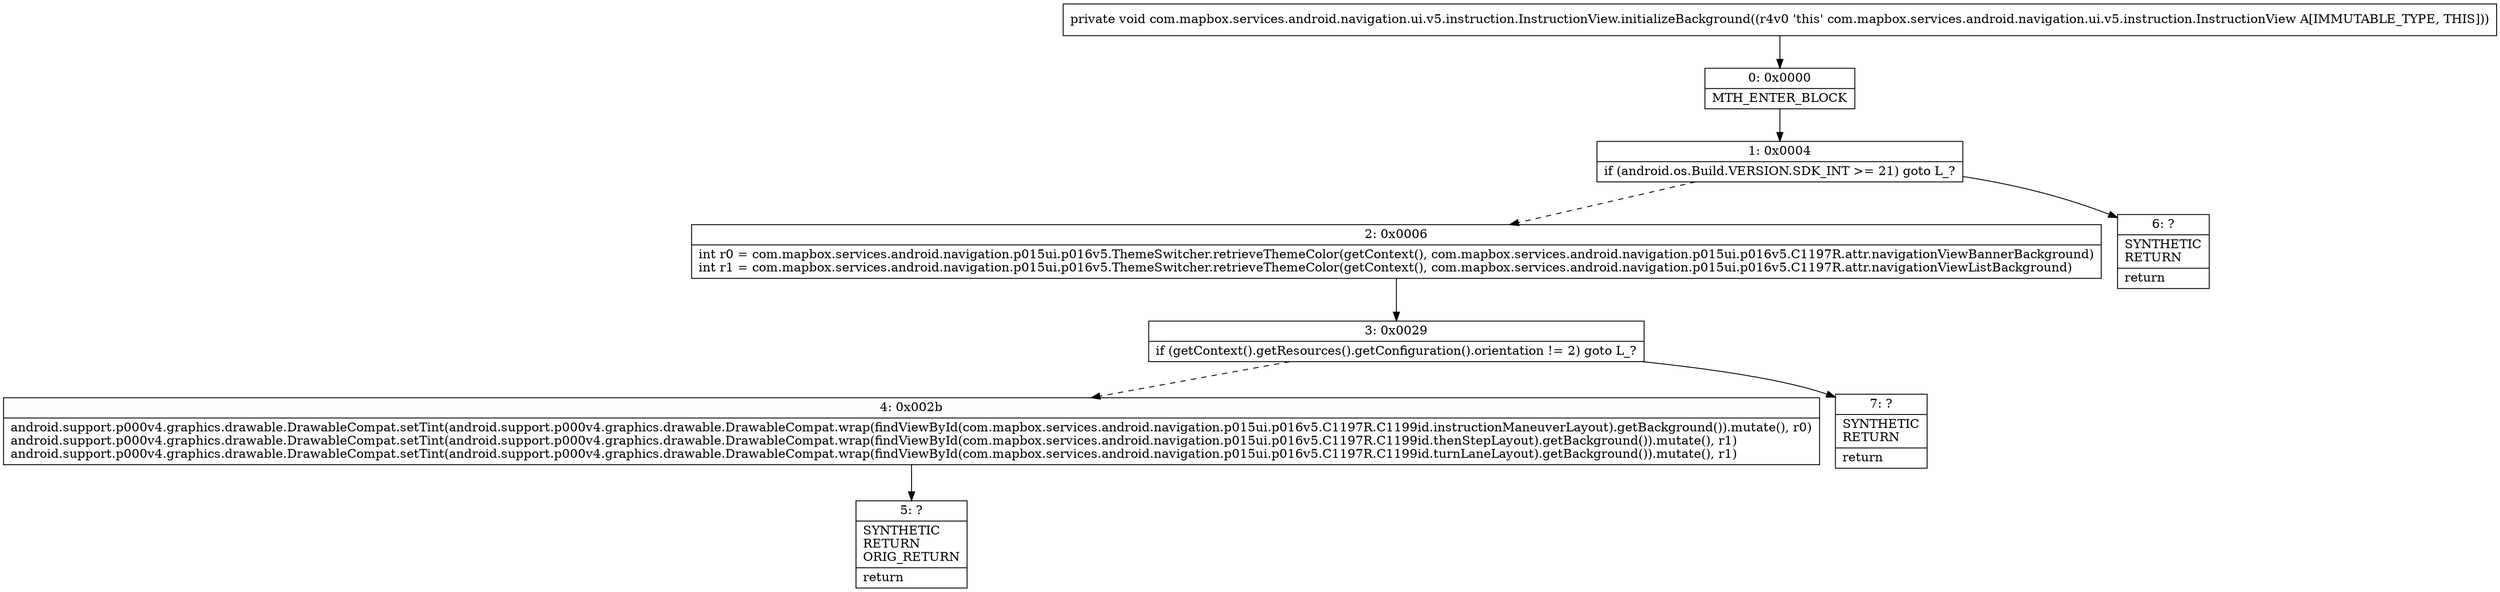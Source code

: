 digraph "CFG forcom.mapbox.services.android.navigation.ui.v5.instruction.InstructionView.initializeBackground()V" {
Node_0 [shape=record,label="{0\:\ 0x0000|MTH_ENTER_BLOCK\l}"];
Node_1 [shape=record,label="{1\:\ 0x0004|if (android.os.Build.VERSION.SDK_INT \>= 21) goto L_?\l}"];
Node_2 [shape=record,label="{2\:\ 0x0006|int r0 = com.mapbox.services.android.navigation.p015ui.p016v5.ThemeSwitcher.retrieveThemeColor(getContext(), com.mapbox.services.android.navigation.p015ui.p016v5.C1197R.attr.navigationViewBannerBackground)\lint r1 = com.mapbox.services.android.navigation.p015ui.p016v5.ThemeSwitcher.retrieveThemeColor(getContext(), com.mapbox.services.android.navigation.p015ui.p016v5.C1197R.attr.navigationViewListBackground)\l}"];
Node_3 [shape=record,label="{3\:\ 0x0029|if (getContext().getResources().getConfiguration().orientation != 2) goto L_?\l}"];
Node_4 [shape=record,label="{4\:\ 0x002b|android.support.p000v4.graphics.drawable.DrawableCompat.setTint(android.support.p000v4.graphics.drawable.DrawableCompat.wrap(findViewById(com.mapbox.services.android.navigation.p015ui.p016v5.C1197R.C1199id.instructionManeuverLayout).getBackground()).mutate(), r0)\landroid.support.p000v4.graphics.drawable.DrawableCompat.setTint(android.support.p000v4.graphics.drawable.DrawableCompat.wrap(findViewById(com.mapbox.services.android.navigation.p015ui.p016v5.C1197R.C1199id.thenStepLayout).getBackground()).mutate(), r1)\landroid.support.p000v4.graphics.drawable.DrawableCompat.setTint(android.support.p000v4.graphics.drawable.DrawableCompat.wrap(findViewById(com.mapbox.services.android.navigation.p015ui.p016v5.C1197R.C1199id.turnLaneLayout).getBackground()).mutate(), r1)\l}"];
Node_5 [shape=record,label="{5\:\ ?|SYNTHETIC\lRETURN\lORIG_RETURN\l|return\l}"];
Node_6 [shape=record,label="{6\:\ ?|SYNTHETIC\lRETURN\l|return\l}"];
Node_7 [shape=record,label="{7\:\ ?|SYNTHETIC\lRETURN\l|return\l}"];
MethodNode[shape=record,label="{private void com.mapbox.services.android.navigation.ui.v5.instruction.InstructionView.initializeBackground((r4v0 'this' com.mapbox.services.android.navigation.ui.v5.instruction.InstructionView A[IMMUTABLE_TYPE, THIS])) }"];
MethodNode -> Node_0;
Node_0 -> Node_1;
Node_1 -> Node_2[style=dashed];
Node_1 -> Node_6;
Node_2 -> Node_3;
Node_3 -> Node_4[style=dashed];
Node_3 -> Node_7;
Node_4 -> Node_5;
}

